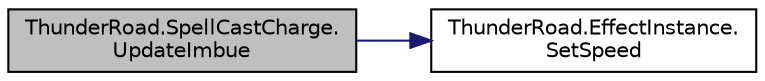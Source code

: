 digraph "ThunderRoad.SpellCastCharge.UpdateImbue"
{
 // LATEX_PDF_SIZE
  edge [fontname="Helvetica",fontsize="10",labelfontname="Helvetica",labelfontsize="10"];
  node [fontname="Helvetica",fontsize="10",shape=record];
  rankdir="LR";
  Node1 [label="ThunderRoad.SpellCastCharge.\lUpdateImbue",height=0.2,width=0.4,color="black", fillcolor="grey75", style="filled", fontcolor="black",tooltip="Updates the imbue."];
  Node1 -> Node2 [color="midnightblue",fontsize="10",style="solid",fontname="Helvetica"];
  Node2 [label="ThunderRoad.EffectInstance.\lSetSpeed",height=0.2,width=0.4,color="black", fillcolor="white", style="filled",URL="$class_thunder_road_1_1_effect_instance.html#a3fcdafeae040b53eff374c5fdf1960a6",tooltip="Sets the speed."];
}
